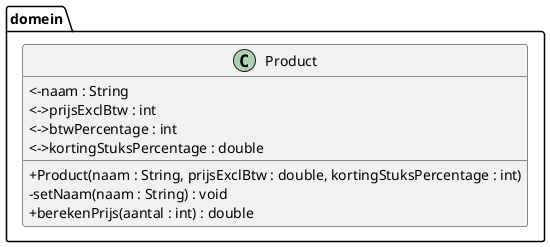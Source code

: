 @startuml Product
skinparam ClassAttributeIconSize 0

package domein{
    class Product{
        <-naam : String
        <->prijsExclBtw : int
        <->btwPercentage : int
        <->kortingStuksPercentage : double
        + Product(naam : String, prijsExclBtw : double, kortingStuksPercentage : int)
        - setNaam(naam : String) : void
        + berekenPrijs(aantal : int) : double
    }
}

@enduml
